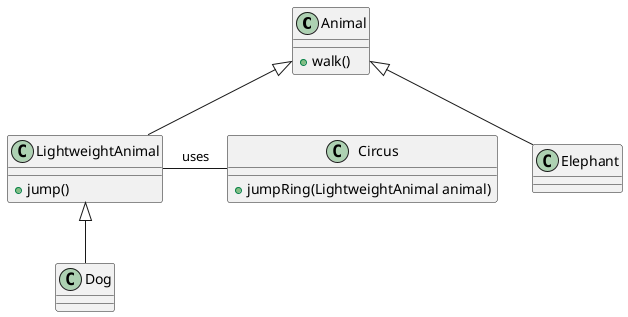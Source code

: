 @startuml
class Animal {
  + walk()
}

class LightweightAnimal extends Animal {
  + jump()
}

class Dog extends LightweightAnimal {
}

class Elephant extends Animal {
}

class Circus {
  + jumpRing(LightweightAnimal animal)
}

Circus -left- LightweightAnimal: uses

@enduml
